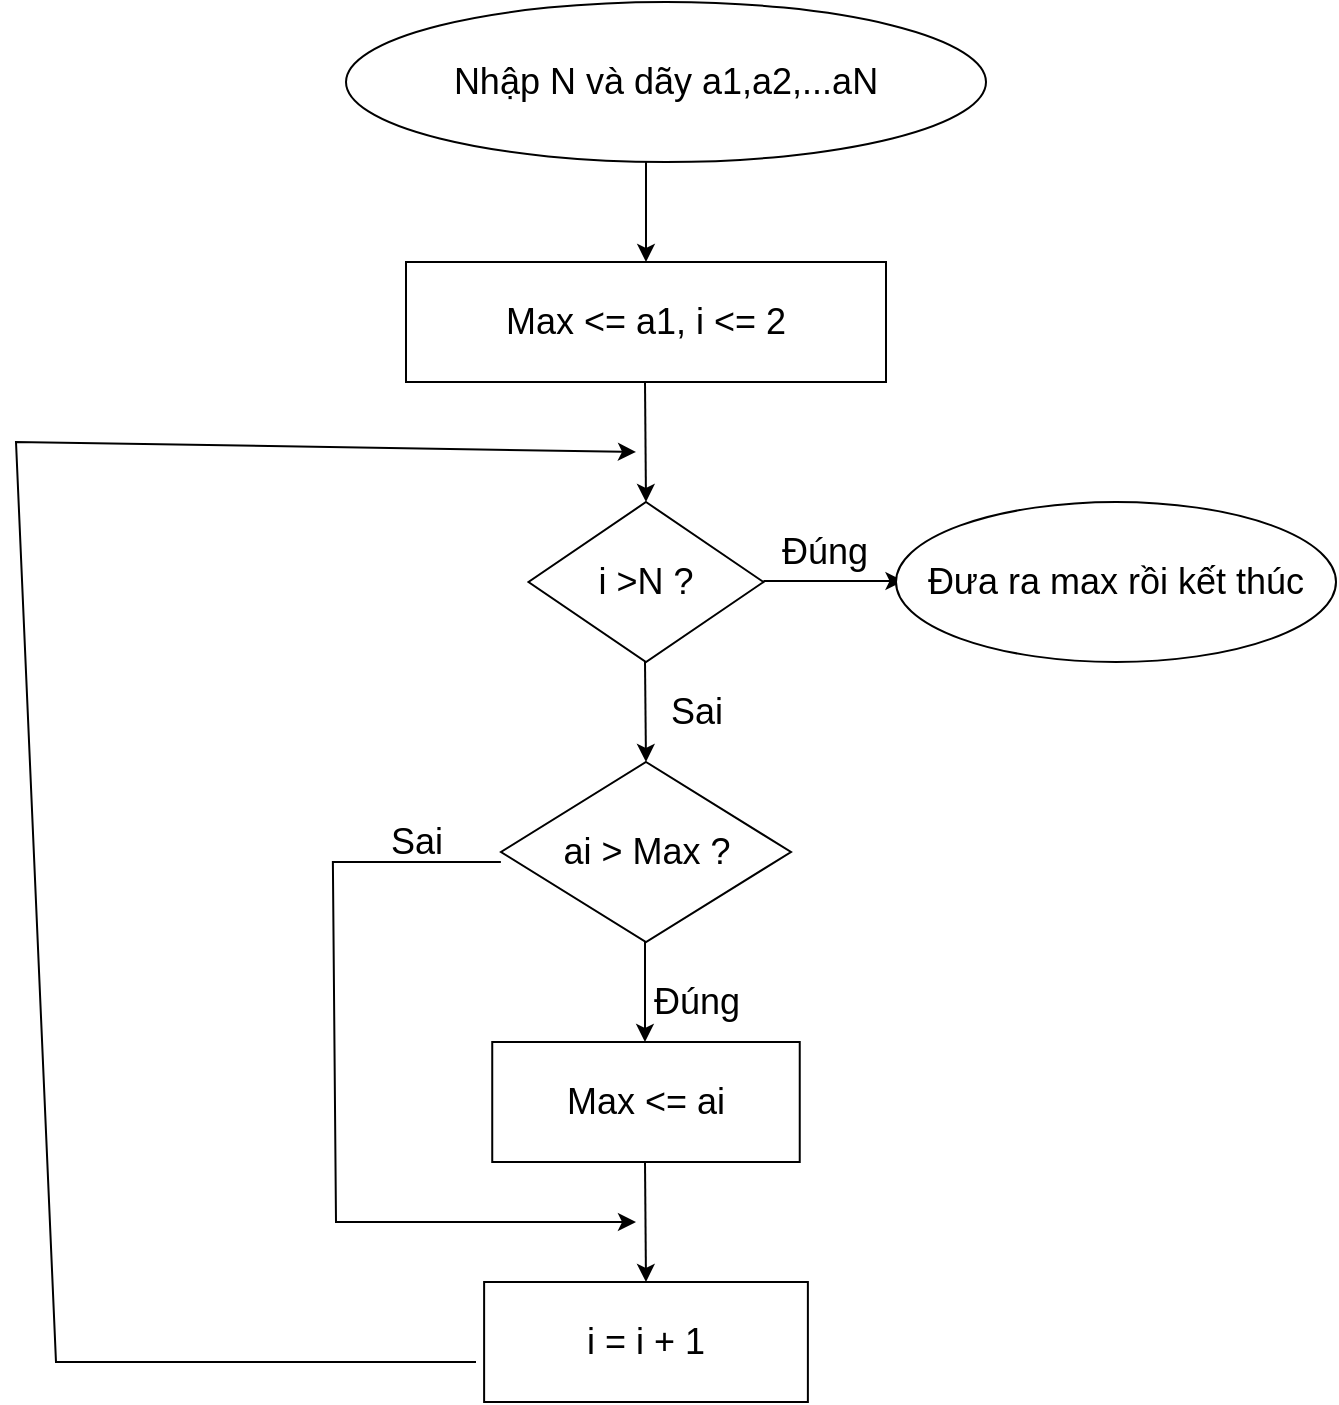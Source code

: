 <mxfile version="19.0.2" type="device"><diagram id="63JK-7tyoEnHZv0NNjqD" name="Page-1"><mxGraphModel dx="1027" dy="571" grid="1" gridSize="10" guides="1" tooltips="1" connect="1" arrows="1" fold="1" page="1" pageScale="1" pageWidth="850" pageHeight="1100" math="0" shadow="0"><root><mxCell id="0"/><mxCell id="1" parent="0"/><mxCell id="lqA4l8v87kLDlop0c1cW-1" value="&lt;font style=&quot;font-size: 18px;&quot;&gt;Nhập N và dãy a1,a2,...aN&lt;/font&gt;" style="ellipse;whiteSpace=wrap;html=1;" vertex="1" parent="1"><mxGeometry x="265" y="50" width="320" height="80" as="geometry"/></mxCell><mxCell id="lqA4l8v87kLDlop0c1cW-2" value="&lt;font style=&quot;font-size: 18px;&quot;&gt;Max &amp;lt;= a1, i &amp;lt;= 2&lt;/font&gt;" style="rounded=0;whiteSpace=wrap;html=1;" vertex="1" parent="1"><mxGeometry x="295" y="180" width="240" height="60" as="geometry"/></mxCell><mxCell id="lqA4l8v87kLDlop0c1cW-7" value="" style="endArrow=classic;html=1;rounded=0;" edge="1" parent="1"><mxGeometry width="50" height="50" relative="1" as="geometry"><mxPoint x="415" y="130" as="sourcePoint"/><mxPoint x="415" y="180" as="targetPoint"/></mxGeometry></mxCell><mxCell id="lqA4l8v87kLDlop0c1cW-8" value="&lt;font style=&quot;font-size: 18px;&quot;&gt;i &amp;gt;N ?&lt;/font&gt;" style="rhombus;whiteSpace=wrap;html=1;" vertex="1" parent="1"><mxGeometry x="356.25" y="300" width="117.5" height="80" as="geometry"/></mxCell><mxCell id="lqA4l8v87kLDlop0c1cW-9" value="" style="endArrow=classic;html=1;rounded=0;fontSize=18;" edge="1" parent="1"><mxGeometry width="50" height="50" relative="1" as="geometry"><mxPoint x="414.5" y="240" as="sourcePoint"/><mxPoint x="415" y="300" as="targetPoint"/></mxGeometry></mxCell><mxCell id="lqA4l8v87kLDlop0c1cW-11" value="" style="endArrow=classic;html=1;rounded=0;fontSize=18;" edge="1" parent="1"><mxGeometry width="50" height="50" relative="1" as="geometry"><mxPoint x="473.75" y="339.5" as="sourcePoint"/><mxPoint x="543.75" y="339.5" as="targetPoint"/><Array as="points"><mxPoint x="503.75" y="339.5"/></Array></mxGeometry></mxCell><mxCell id="lqA4l8v87kLDlop0c1cW-12" value="Đúng" style="text;html=1;align=center;verticalAlign=middle;resizable=0;points=[];autosize=1;strokeColor=none;fillColor=none;fontSize=18;" vertex="1" parent="1"><mxGeometry x="473.75" y="310" width="60" height="30" as="geometry"/></mxCell><mxCell id="lqA4l8v87kLDlop0c1cW-14" value="Đưa ra max rồi kết thúc" style="ellipse;whiteSpace=wrap;html=1;fontSize=18;" vertex="1" parent="1"><mxGeometry x="540" y="300" width="220" height="80" as="geometry"/></mxCell><mxCell id="lqA4l8v87kLDlop0c1cW-15" value="ai &amp;gt; Max ?" style="rhombus;whiteSpace=wrap;html=1;fontSize=18;" vertex="1" parent="1"><mxGeometry x="342.5" y="430" width="145" height="90" as="geometry"/></mxCell><mxCell id="lqA4l8v87kLDlop0c1cW-16" value="" style="endArrow=classic;html=1;rounded=0;fontSize=18;" edge="1" parent="1"><mxGeometry width="50" height="50" relative="1" as="geometry"><mxPoint x="414.5" y="380" as="sourcePoint"/><mxPoint x="415" y="430" as="targetPoint"/></mxGeometry></mxCell><mxCell id="lqA4l8v87kLDlop0c1cW-17" value="Max &amp;lt;= ai" style="rounded=0;whiteSpace=wrap;html=1;fontSize=18;" vertex="1" parent="1"><mxGeometry x="338.12" y="570" width="153.75" height="60" as="geometry"/></mxCell><mxCell id="lqA4l8v87kLDlop0c1cW-18" value="i = i + 1" style="rounded=0;whiteSpace=wrap;html=1;fontSize=18;" vertex="1" parent="1"><mxGeometry x="334.06" y="690" width="161.88" height="60" as="geometry"/></mxCell><mxCell id="lqA4l8v87kLDlop0c1cW-19" value="" style="endArrow=classic;html=1;rounded=0;fontSize=18;" edge="1" parent="1"><mxGeometry width="50" height="50" relative="1" as="geometry"><mxPoint x="414.49" y="520" as="sourcePoint"/><mxPoint x="414.49" y="570" as="targetPoint"/><Array as="points"/></mxGeometry></mxCell><mxCell id="lqA4l8v87kLDlop0c1cW-20" value="" style="endArrow=classic;html=1;rounded=0;fontSize=18;" edge="1" parent="1"><mxGeometry width="50" height="50" relative="1" as="geometry"><mxPoint x="414.5" y="630" as="sourcePoint"/><mxPoint x="415" y="690" as="targetPoint"/></mxGeometry></mxCell><mxCell id="lqA4l8v87kLDlop0c1cW-21" value="" style="endArrow=classic;html=1;rounded=0;fontSize=18;" edge="1" parent="1"><mxGeometry width="50" height="50" relative="1" as="geometry"><mxPoint x="342.44" y="480" as="sourcePoint"/><mxPoint x="410" y="660" as="targetPoint"/><Array as="points"><mxPoint x="258.44" y="480"/><mxPoint x="260" y="660"/></Array></mxGeometry></mxCell><mxCell id="lqA4l8v87kLDlop0c1cW-22" value="Sai" style="text;html=1;align=center;verticalAlign=middle;resizable=0;points=[];autosize=1;strokeColor=none;fillColor=none;fontSize=18;" vertex="1" parent="1"><mxGeometry x="420" y="390" width="40" height="30" as="geometry"/></mxCell><mxCell id="lqA4l8v87kLDlop0c1cW-23" value="Đúng" style="text;html=1;align=center;verticalAlign=middle;resizable=0;points=[];autosize=1;strokeColor=none;fillColor=none;fontSize=18;" vertex="1" parent="1"><mxGeometry x="410" y="535" width="60" height="30" as="geometry"/></mxCell><mxCell id="lqA4l8v87kLDlop0c1cW-24" value="Sai" style="text;html=1;align=center;verticalAlign=middle;resizable=0;points=[];autosize=1;strokeColor=none;fillColor=none;fontSize=18;" vertex="1" parent="1"><mxGeometry x="280" y="455" width="40" height="30" as="geometry"/></mxCell><mxCell id="lqA4l8v87kLDlop0c1cW-25" value="" style="endArrow=classic;html=1;rounded=0;fontSize=18;" edge="1" parent="1"><mxGeometry width="50" height="50" relative="1" as="geometry"><mxPoint x="330" y="730" as="sourcePoint"/><mxPoint x="410" y="275" as="targetPoint"/><Array as="points"><mxPoint x="120" y="730"/><mxPoint x="100" y="270"/></Array></mxGeometry></mxCell></root></mxGraphModel></diagram></mxfile>